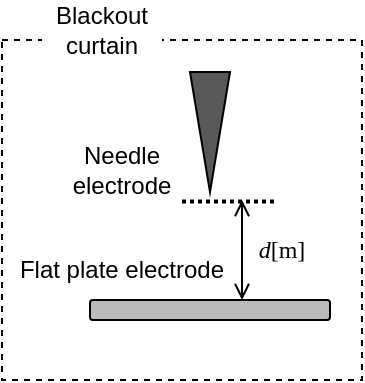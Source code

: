 <mxfile version="15.5.8" type="github">
  <diagram id="Kq4hmbS83NQviKXq5_Yj" name="ページ1">
    <mxGraphModel dx="677" dy="377" grid="1" gridSize="10" guides="1" tooltips="1" connect="1" arrows="1" fold="1" page="1" pageScale="1" pageWidth="827" pageHeight="1169" math="0" shadow="0">
      <root>
        <mxCell id="0" />
        <mxCell id="1" parent="0" />
        <mxCell id="oxyjLJbU5iXGi_ROdamL-1" value="" style="rounded=0;whiteSpace=wrap;html=1;dashed=1;" vertex="1" parent="1">
          <mxGeometry x="280" y="300" width="180" height="170" as="geometry" />
        </mxCell>
        <mxCell id="oxyjLJbU5iXGi_ROdamL-2" value="Blackout curtain" style="text;html=1;strokeColor=none;fillColor=default;align=center;verticalAlign=middle;whiteSpace=wrap;rounded=0;dashed=1;" vertex="1" parent="1">
          <mxGeometry x="300" y="280" width="60" height="30" as="geometry" />
        </mxCell>
        <mxCell id="oxyjLJbU5iXGi_ROdamL-3" value="" style="triangle;whiteSpace=wrap;html=1;fillColor=#595959;rotation=90;" vertex="1" parent="1">
          <mxGeometry x="354" y="336" width="60" height="20" as="geometry" />
        </mxCell>
        <mxCell id="oxyjLJbU5iXGi_ROdamL-4" value="&lt;div&gt;Needle electrode&lt;/div&gt;" style="text;html=1;strokeColor=none;fillColor=default;align=center;verticalAlign=middle;whiteSpace=wrap;rounded=0;dashed=1;" vertex="1" parent="1">
          <mxGeometry x="310" y="350" width="60" height="30" as="geometry" />
        </mxCell>
        <mxCell id="oxyjLJbU5iXGi_ROdamL-7" value="" style="rounded=1;whiteSpace=wrap;html=1;fillColor=#BABABA;" vertex="1" parent="1">
          <mxGeometry x="324" y="430" width="120" height="10" as="geometry" />
        </mxCell>
        <mxCell id="oxyjLJbU5iXGi_ROdamL-6" value="" style="endArrow=none;html=1;strokeWidth=2;rounded=0;dashed=1;dashPattern=1 1;" edge="1" parent="1">
          <mxGeometry width="50" height="50" relative="1" as="geometry">
            <mxPoint x="370" y="380.76" as="sourcePoint" />
            <mxPoint x="416" y="380.76" as="targetPoint" />
            <Array as="points">
              <mxPoint x="396" y="380.76" />
            </Array>
          </mxGeometry>
        </mxCell>
        <mxCell id="oxyjLJbU5iXGi_ROdamL-10" value="" style="endArrow=open;startArrow=open;html=1;rounded=0;startFill=0;endFill=0;" edge="1" parent="1">
          <mxGeometry width="50" height="50" relative="1" as="geometry">
            <mxPoint x="400" y="430" as="sourcePoint" />
            <mxPoint x="400" y="380" as="targetPoint" />
            <Array as="points">
              <mxPoint x="400" y="410" />
            </Array>
          </mxGeometry>
        </mxCell>
        <mxCell id="oxyjLJbU5iXGi_ROdamL-11" value="&lt;div&gt;&lt;font face=&quot;Times New Roman&quot;&gt;&lt;i&gt;d&lt;/i&gt;[m]&lt;/font&gt;&lt;/div&gt;" style="text;html=1;strokeColor=none;fillColor=none;align=center;verticalAlign=middle;whiteSpace=wrap;rounded=0;dashed=1;" vertex="1" parent="1">
          <mxGeometry x="390" y="390" width="60" height="30" as="geometry" />
        </mxCell>
        <mxCell id="oxyjLJbU5iXGi_ROdamL-13" value="Flat plate electrode" style="text;html=1;strokeColor=none;fillColor=none;align=center;verticalAlign=middle;whiteSpace=wrap;rounded=0;dashed=1;" vertex="1" parent="1">
          <mxGeometry x="280" y="400" width="120" height="30" as="geometry" />
        </mxCell>
      </root>
    </mxGraphModel>
  </diagram>
</mxfile>
